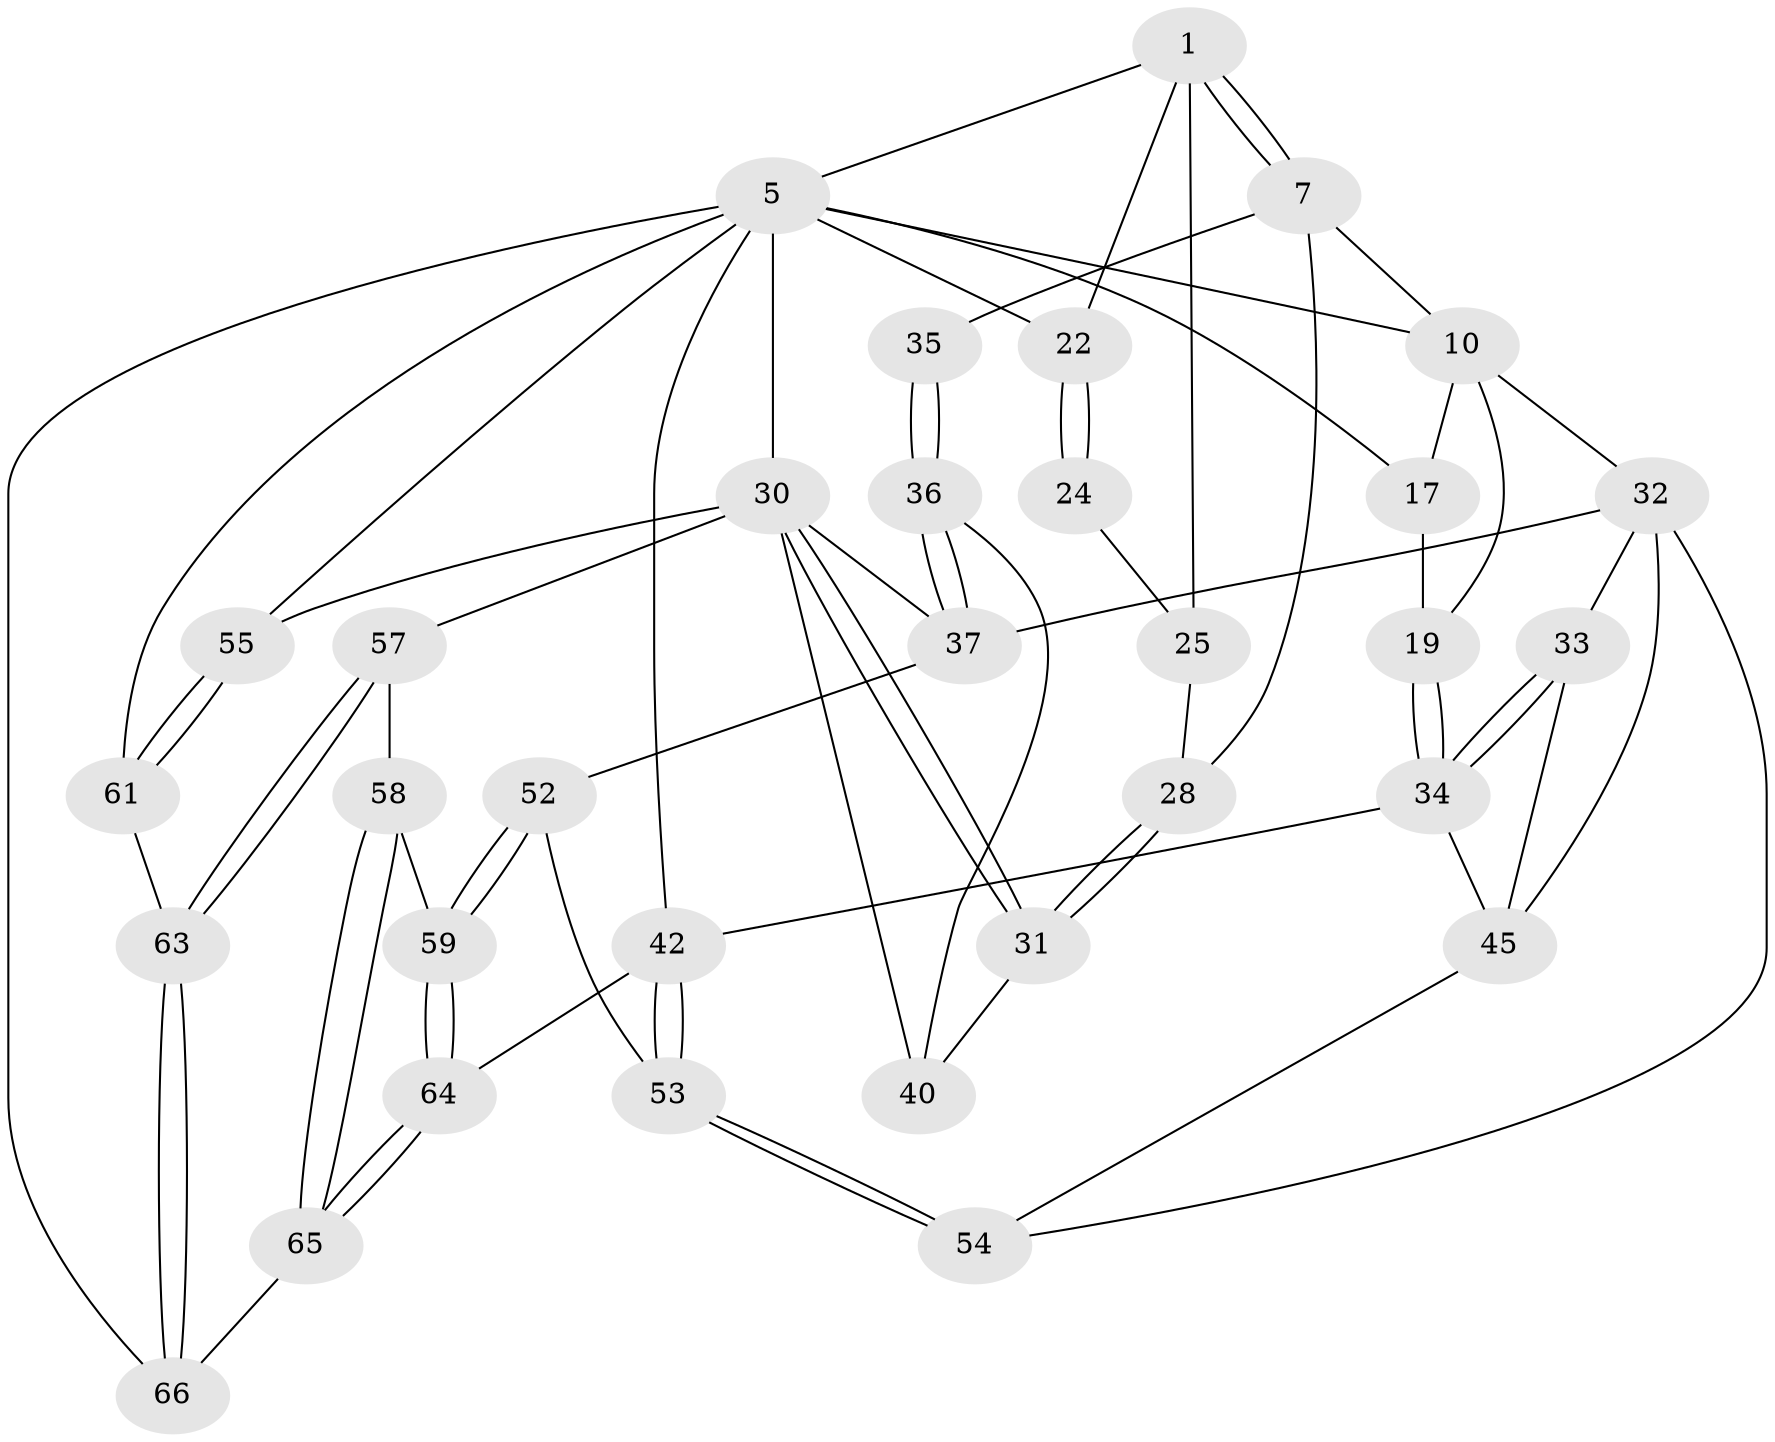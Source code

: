 // original degree distribution, {3: 0.030303030303030304, 4: 0.25757575757575757, 5: 0.48484848484848486, 6: 0.22727272727272727}
// Generated by graph-tools (version 1.1) at 2025/17/03/09/25 04:17:14]
// undirected, 33 vertices, 75 edges
graph export_dot {
graph [start="1"]
  node [color=gray90,style=filled];
  1 [pos="+0.411034388201764+0",super="+2"];
  5 [pos="+1+0",super="+12+6"];
  7 [pos="+0.5382036692159967+0.20195703580115665",super="+8"];
  10 [pos="+0.2978544082885065+0.24668862234493014",super="+15"];
  17 [pos="+0.1140388050370181+0.05178618265506012",super="+18"];
  19 [pos="+0+0.24176736753311967"];
  22 [pos="+0.9617429797202706+0.3670212693889128",super="+23"];
  24 [pos="+0.8019325456631151+0.28214244852816167"];
  25 [pos="+0.7840176648438605+0.2800448060502092",super="+27"];
  28 [pos="+0.6878017575963923+0.37005543387494555"];
  30 [pos="+0.7874506380868128+0.5556681274818549",super="+47"];
  31 [pos="+0.6924343160859129+0.386729679139571"];
  32 [pos="+0.054480642233628834+0.36095373341905757",super="+39"];
  33 [pos="+0+0.38052362625136543"];
  34 [pos="+0+0.3598460525238719",super="+41"];
  35 [pos="+0.4142032257412039+0.39970059032336647"];
  36 [pos="+0.41370100691352196+0.42468088303794543"];
  37 [pos="+0.3657029323956711+0.4768832427679182",super="+38+50"];
  40 [pos="+0.49182486885892096+0.4796653439457748"];
  42 [pos="+0+1",super="+43"];
  45 [pos="+0.018532507746317563+0.4266361635414012",super="+46"];
  52 [pos="+0.22953912996076556+0.7777094847817685"];
  53 [pos="+0.2100552823190153+0.7507030859914963"];
  54 [pos="+0.18244031517276207+0.6871676844097955"];
  55 [pos="+1+0.6836272006582884",super="+56"];
  57 [pos="+0.5469366992476643+0.7894981478791688"];
  58 [pos="+0.37004416977118587+0.9091233932011695"];
  59 [pos="+0.24132362789324055+0.8202509005550738"];
  61 [pos="+1+0.7839180522124151",super="+62"];
  63 [pos="+0.6879411013149898+1"];
  64 [pos="+0+1"];
  65 [pos="+0.378105940974512+1"];
  66 [pos="+0.6791174462787402+1"];
  1 -- 7 [weight=2];
  1 -- 7;
  1 -- 5;
  1 -- 22;
  1 -- 25 [weight=2];
  5 -- 66;
  5 -- 17 [weight=2];
  5 -- 22;
  5 -- 55;
  5 -- 61;
  5 -- 30;
  5 -- 10;
  5 -- 42 [weight=2];
  7 -- 10;
  7 -- 35 [weight=2];
  7 -- 28;
  10 -- 32;
  10 -- 17;
  10 -- 19;
  17 -- 19;
  19 -- 34;
  19 -- 34;
  22 -- 24 [weight=2];
  22 -- 24;
  24 -- 25;
  25 -- 28;
  28 -- 31;
  28 -- 31;
  30 -- 31;
  30 -- 31;
  30 -- 55;
  30 -- 40;
  30 -- 57;
  30 -- 37;
  31 -- 40;
  32 -- 33;
  32 -- 45;
  32 -- 37;
  32 -- 54;
  33 -- 34;
  33 -- 34;
  33 -- 45;
  34 -- 42;
  34 -- 45;
  35 -- 36;
  35 -- 36;
  36 -- 37;
  36 -- 37;
  36 -- 40;
  37 -- 52;
  42 -- 53;
  42 -- 53;
  42 -- 64;
  45 -- 54;
  52 -- 53;
  52 -- 59;
  52 -- 59;
  53 -- 54;
  53 -- 54;
  55 -- 61 [weight=2];
  55 -- 61;
  57 -- 58;
  57 -- 63;
  57 -- 63;
  58 -- 59;
  58 -- 65;
  58 -- 65;
  59 -- 64;
  59 -- 64;
  61 -- 63;
  63 -- 66;
  63 -- 66;
  64 -- 65;
  64 -- 65;
  65 -- 66;
}

